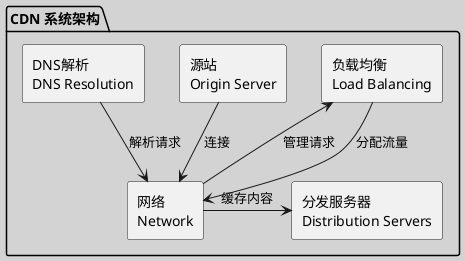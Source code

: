@startuml
skinparam backgroundColor #D3D3D3

package "CDN 系统架构" {
    RECTANGLE "源站\nOrigin Server" as Origin
    RECTANGLE "分发服务器\nDistribution Servers" as Distribution
    RECTANGLE "DNS解析\nDNS Resolution" as DNS
    RECTANGLE "负载均衡\nLoad Balancing" as LoadBalancing
    RECTANGLE "网络\nNetwork" as Network

    Origin -down-> Network : 连接
    Network -right-> Distribution : 缓存内容
    DNS -down-> Network : 解析请求
    Network -left-> LoadBalancing : 管理请求
    LoadBalancing -down-> Network : 分配流量
}

@enduml
